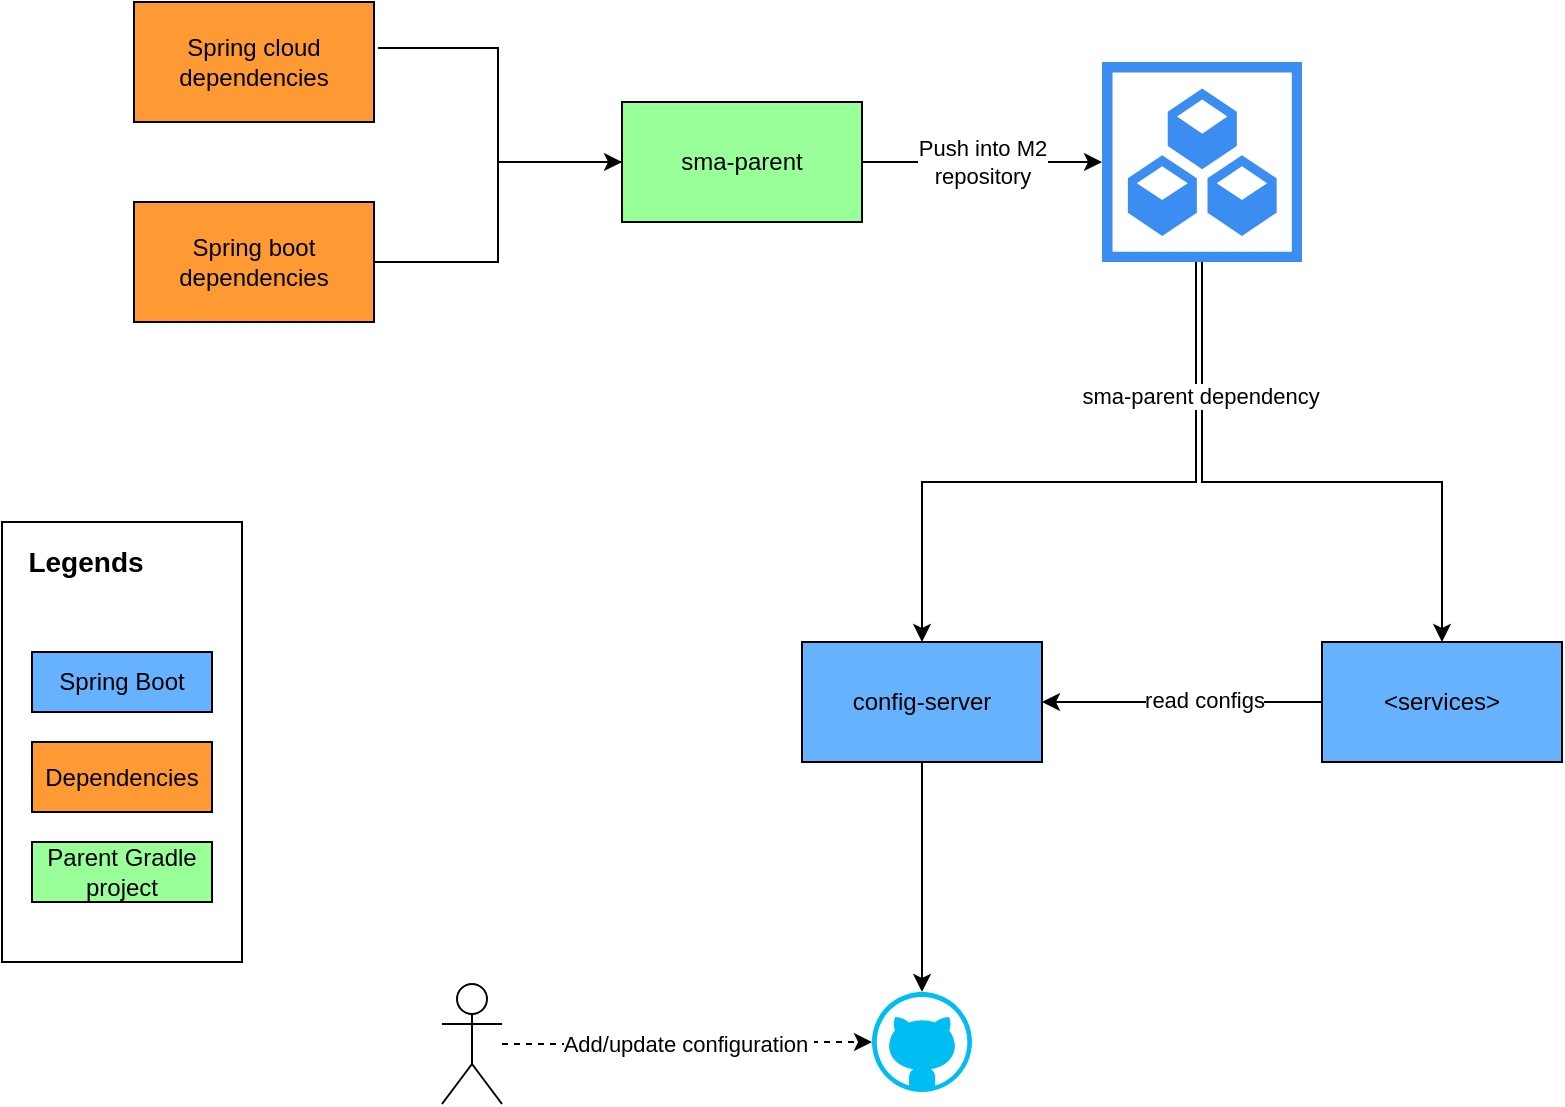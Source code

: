 <mxfile version="14.5.1" type="device"><diagram id="0arAIJvAD09-6w75I2no" name="Page-1"><mxGraphModel dx="1298" dy="653" grid="1" gridSize="10" guides="1" tooltips="1" connect="1" arrows="1" fold="1" page="1" pageScale="1" pageWidth="827" pageHeight="1169" math="0" shadow="0"><root><mxCell id="0"/><mxCell id="1" parent="0"/><mxCell id="r7VVGJHr6VH9XwIyO7vG-12" style="edgeStyle=orthogonalEdgeStyle;rounded=0;orthogonalLoop=1;jettySize=auto;html=1;entryX=0;entryY=0.5;entryDx=0;entryDy=0;endArrow=none;endFill=0;startArrow=classic;startFill=1;" parent="1" source="r7VVGJHr6VH9XwIyO7vG-7" target="r7VVGJHr6VH9XwIyO7vG-9" edge="1"><mxGeometry relative="1" as="geometry"/></mxCell><mxCell id="4M7xx8l53hnbuQbe2dUZ-5" value="read configs" style="edgeLabel;html=1;align=center;verticalAlign=middle;resizable=0;points=[];" vertex="1" connectable="0" parent="r7VVGJHr6VH9XwIyO7vG-12"><mxGeometry x="0.157" y="1" relative="1" as="geometry"><mxPoint as="offset"/></mxGeometry></mxCell><mxCell id="4M7xx8l53hnbuQbe2dUZ-2" style="edgeStyle=orthogonalEdgeStyle;rounded=0;orthogonalLoop=1;jettySize=auto;html=1;entryX=0.47;entryY=0.98;entryDx=0;entryDy=0;entryPerimeter=0;startArrow=classic;startFill=1;endArrow=none;endFill=0;" edge="1" parent="1" source="r7VVGJHr6VH9XwIyO7vG-7" target="r7VVGJHr6VH9XwIyO7vG-19"><mxGeometry relative="1" as="geometry"><Array as="points"><mxPoint x="520" y="280"/><mxPoint x="657" y="280"/></Array></mxGeometry></mxCell><mxCell id="r7VVGJHr6VH9XwIyO7vG-7" value="config-server" style="rounded=0;whiteSpace=wrap;html=1;fillColor=#66B2FF;" parent="1" vertex="1"><mxGeometry x="460" y="360" width="120" height="60" as="geometry"/></mxCell><mxCell id="r7VVGJHr6VH9XwIyO7vG-9" value="&amp;lt;services&amp;gt;" style="rounded=0;whiteSpace=wrap;html=1;fillColor=#66B2FF;" parent="1" vertex="1"><mxGeometry x="720" y="360" width="120" height="60" as="geometry"/></mxCell><mxCell id="r7VVGJHr6VH9XwIyO7vG-15" style="edgeStyle=orthogonalEdgeStyle;rounded=0;orthogonalLoop=1;jettySize=auto;html=1;startArrow=classic;startFill=1;endArrow=none;endFill=0;" parent="1" source="r7VVGJHr6VH9XwIyO7vG-10" target="r7VVGJHr6VH9XwIyO7vG-7" edge="1"><mxGeometry relative="1" as="geometry"/></mxCell><mxCell id="r7VVGJHr6VH9XwIyO7vG-10" value="" style="verticalLabelPosition=bottom;html=1;verticalAlign=top;align=center;strokeColor=none;fillColor=#00BEF2;shape=mxgraph.azure.github_code;pointerEvents=1;" parent="1" vertex="1"><mxGeometry x="495" y="535" width="50" height="50" as="geometry"/></mxCell><mxCell id="r7VVGJHr6VH9XwIyO7vG-21" value="Push into M2 &lt;br&gt;repository" style="edgeStyle=orthogonalEdgeStyle;rounded=0;orthogonalLoop=1;jettySize=auto;html=1;entryX=1;entryY=0.5;entryDx=0;entryDy=0;startArrow=classic;startFill=1;endArrow=none;endFill=0;" parent="1" source="r7VVGJHr6VH9XwIyO7vG-19" target="r7VVGJHr6VH9XwIyO7vG-1" edge="1"><mxGeometry relative="1" as="geometry"/></mxCell><mxCell id="4M7xx8l53hnbuQbe2dUZ-3" style="edgeStyle=orthogonalEdgeStyle;rounded=0;orthogonalLoop=1;jettySize=auto;html=1;startArrow=none;startFill=0;endArrow=classic;endFill=1;" edge="1" parent="1" source="r7VVGJHr6VH9XwIyO7vG-19" target="r7VVGJHr6VH9XwIyO7vG-9"><mxGeometry relative="1" as="geometry"><Array as="points"><mxPoint x="660" y="280"/><mxPoint x="780" y="280"/></Array></mxGeometry></mxCell><mxCell id="4M7xx8l53hnbuQbe2dUZ-4" value="sma-parent dependency" style="edgeLabel;html=1;align=center;verticalAlign=middle;resizable=0;points=[];" vertex="1" connectable="0" parent="4M7xx8l53hnbuQbe2dUZ-3"><mxGeometry x="-0.568" y="-1" relative="1" as="geometry"><mxPoint as="offset"/></mxGeometry></mxCell><mxCell id="r7VVGJHr6VH9XwIyO7vG-19" value="" style="html=1;aspect=fixed;strokeColor=none;shadow=0;align=center;verticalAlign=top;fillColor=#3B8DF1;shape=mxgraph.gcp2.repository_3" parent="1" vertex="1"><mxGeometry x="610" y="70" width="100" height="100" as="geometry"/></mxCell><mxCell id="r7VVGJHr6VH9XwIyO7vG-26" value="Add/update configuration&amp;nbsp;" style="edgeStyle=orthogonalEdgeStyle;rounded=0;orthogonalLoop=1;jettySize=auto;html=1;entryX=0;entryY=0.5;entryDx=0;entryDy=0;entryPerimeter=0;dashed=1;startArrow=none;startFill=0;endArrow=classic;endFill=1;" parent="1" source="r7VVGJHr6VH9XwIyO7vG-25" target="r7VVGJHr6VH9XwIyO7vG-10" edge="1"><mxGeometry relative="1" as="geometry"/></mxCell><mxCell id="r7VVGJHr6VH9XwIyO7vG-25" value="" style="shape=umlActor;verticalLabelPosition=bottom;verticalAlign=top;html=1;outlineConnect=0;" parent="1" vertex="1"><mxGeometry x="280" y="531" width="30" height="60" as="geometry"/></mxCell><mxCell id="r7VVGJHr6VH9XwIyO7vG-1" value="sma-parent" style="rounded=0;whiteSpace=wrap;html=1;fillColor=#99FF99;" parent="1" vertex="1"><mxGeometry x="370" y="90" width="120" height="60" as="geometry"/></mxCell><mxCell id="r7VVGJHr6VH9XwIyO7vG-3" value="Spring cloud dependencies" style="rounded=0;whiteSpace=wrap;html=1;fillColor=#FF9933;" parent="1" vertex="1"><mxGeometry x="126" y="40" width="120" height="60" as="geometry"/></mxCell><mxCell id="r7VVGJHr6VH9XwIyO7vG-5" style="edgeStyle=orthogonalEdgeStyle;rounded=0;orthogonalLoop=1;jettySize=auto;html=1;entryX=1.017;entryY=0.383;entryDx=0;entryDy=0;entryPerimeter=0;endArrow=none;endFill=0;" parent="1" source="r7VVGJHr6VH9XwIyO7vG-1" target="r7VVGJHr6VH9XwIyO7vG-3" edge="1"><mxGeometry x="210" y="40" as="geometry"/></mxCell><mxCell id="r7VVGJHr6VH9XwIyO7vG-4" value="Spring boot dependencies" style="rounded=0;whiteSpace=wrap;html=1;fillColor=#FF9933;" parent="1" vertex="1"><mxGeometry x="126" y="140" width="120" height="60" as="geometry"/></mxCell><mxCell id="r7VVGJHr6VH9XwIyO7vG-6" style="edgeStyle=orthogonalEdgeStyle;rounded=0;orthogonalLoop=1;jettySize=auto;html=1;entryX=1;entryY=0.5;entryDx=0;entryDy=0;endArrow=none;endFill=0;startArrow=classic;startFill=1;" parent="1" source="r7VVGJHr6VH9XwIyO7vG-1" target="r7VVGJHr6VH9XwIyO7vG-4" edge="1"><mxGeometry x="210" y="40" as="geometry"/></mxCell><mxCell id="4M7xx8l53hnbuQbe2dUZ-1" value="" style="group" vertex="1" connectable="0" parent="1"><mxGeometry x="60" y="300" width="120" height="220" as="geometry"/></mxCell><mxCell id="r7VVGJHr6VH9XwIyO7vG-31" value="" style="rounded=0;whiteSpace=wrap;html=1;fillColor=none;" parent="4M7xx8l53hnbuQbe2dUZ-1" vertex="1"><mxGeometry width="120" height="220" as="geometry"/></mxCell><mxCell id="r7VVGJHr6VH9XwIyO7vG-29" value="Spring Boot" style="rounded=0;whiteSpace=wrap;html=1;fillColor=#66B2FF;" parent="4M7xx8l53hnbuQbe2dUZ-1" vertex="1"><mxGeometry x="15" y="65" width="90" height="30" as="geometry"/></mxCell><mxCell id="r7VVGJHr6VH9XwIyO7vG-30" value="Dependencies" style="rounded=0;whiteSpace=wrap;html=1;fillColor=#FF9933;" parent="4M7xx8l53hnbuQbe2dUZ-1" vertex="1"><mxGeometry x="15" y="110" width="90" height="35" as="geometry"/></mxCell><mxCell id="r7VVGJHr6VH9XwIyO7vG-32" value="&lt;font style=&quot;font-size: 14px&quot;&gt;&lt;b&gt;Legends&lt;/b&gt;&lt;/font&gt;" style="text;html=1;strokeColor=none;fillColor=none;align=center;verticalAlign=middle;whiteSpace=wrap;rounded=0;" parent="4M7xx8l53hnbuQbe2dUZ-1" vertex="1"><mxGeometry x="22" y="10" width="40" height="20" as="geometry"/></mxCell><mxCell id="r7VVGJHr6VH9XwIyO7vG-35" value="Parent Gradle project" style="rounded=0;whiteSpace=wrap;html=1;fillColor=#99FF99;" parent="4M7xx8l53hnbuQbe2dUZ-1" vertex="1"><mxGeometry x="15" y="160" width="90" height="30" as="geometry"/></mxCell></root></mxGraphModel></diagram></mxfile>